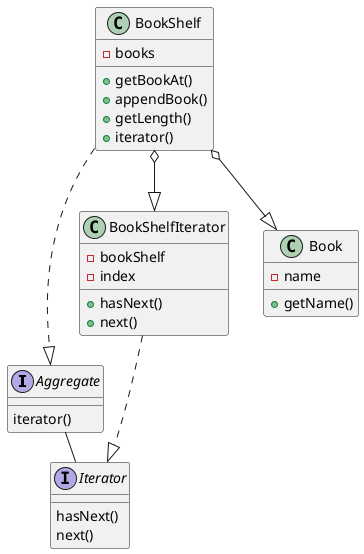 @startuml
interface Aggregate {
  {method} iterator()
}

interface Iterator {
  {method} hasNext()
  {method} next()
}

class BookShelfIterator {
  -bookShelf
  -index
  +hasNext()
  +next()
}

class BookShelf {
  -books
  +getBookAt()
  +appendBook()
  +getLength()
  +iterator()
}

class Book {
  -name
  +getName()
}

Aggregate - Iterator : Creats >

BookShelfIterator ..|> Iterator

BookShelf ..|> Aggregate
BookShelf o--|> Book
BookShelf o--|> BookShelfIterator 

@enduml
